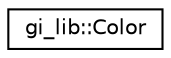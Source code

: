 digraph "Graphical Class Hierarchy"
{
  edge [fontname="Helvetica",fontsize="10",labelfontname="Helvetica",labelfontsize="10"];
  node [fontname="Helvetica",fontsize="10",shape=record];
  rankdir="LR";
  Node1 [label="gi_lib::Color",height=0.2,width=0.4,color="black", fillcolor="white", style="filled",URL="$uniongi__lib_1_1_color.html",tooltip="A color. "];
}
